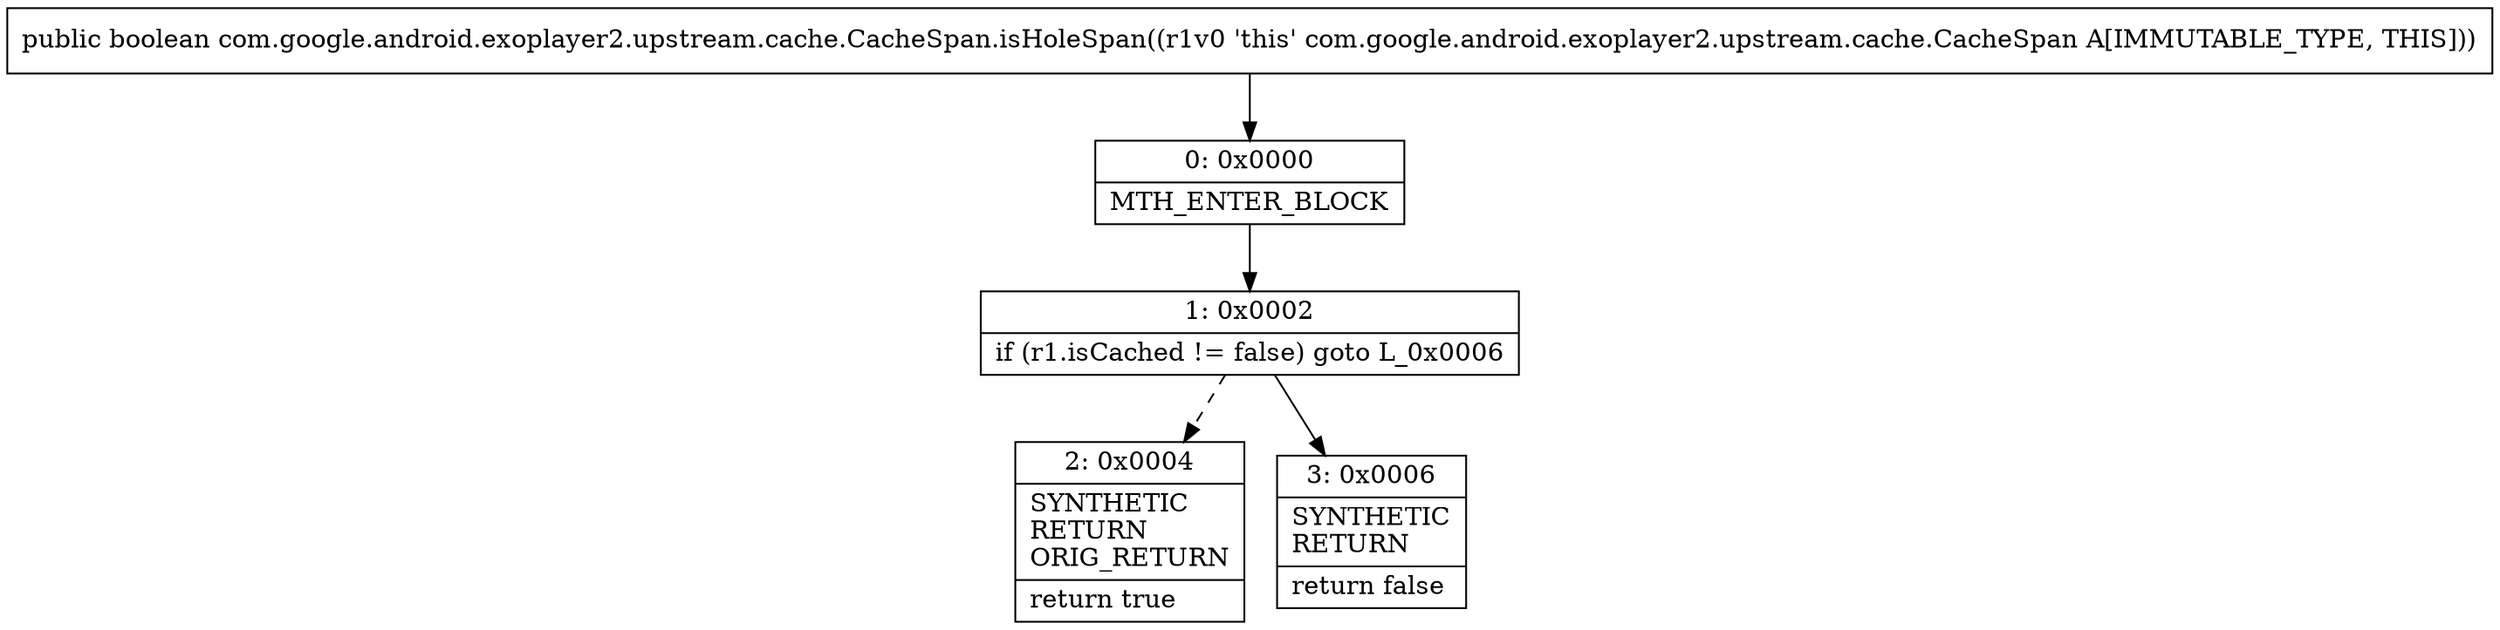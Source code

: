 digraph "CFG forcom.google.android.exoplayer2.upstream.cache.CacheSpan.isHoleSpan()Z" {
Node_0 [shape=record,label="{0\:\ 0x0000|MTH_ENTER_BLOCK\l}"];
Node_1 [shape=record,label="{1\:\ 0x0002|if (r1.isCached != false) goto L_0x0006\l}"];
Node_2 [shape=record,label="{2\:\ 0x0004|SYNTHETIC\lRETURN\lORIG_RETURN\l|return true\l}"];
Node_3 [shape=record,label="{3\:\ 0x0006|SYNTHETIC\lRETURN\l|return false\l}"];
MethodNode[shape=record,label="{public boolean com.google.android.exoplayer2.upstream.cache.CacheSpan.isHoleSpan((r1v0 'this' com.google.android.exoplayer2.upstream.cache.CacheSpan A[IMMUTABLE_TYPE, THIS])) }"];
MethodNode -> Node_0;
Node_0 -> Node_1;
Node_1 -> Node_2[style=dashed];
Node_1 -> Node_3;
}

